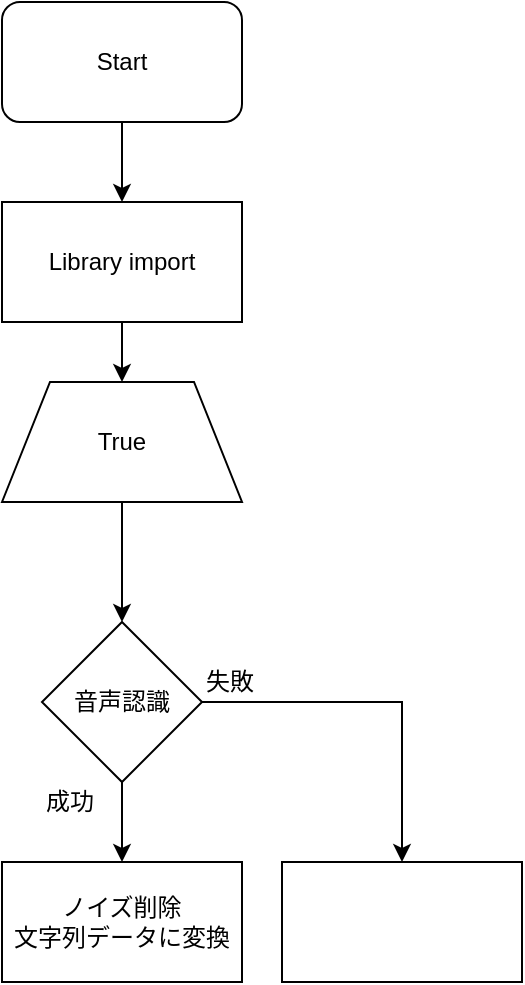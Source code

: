 <mxfile version="12.2.4"><diagram id="Cii_TYENhqds4oX6Rw3_"><mxGraphModel dx="1117" dy="608" grid="1" gridSize="10" guides="1" tooltips="1" connect="1" arrows="1" fold="1" page="1" pageScale="1" pageWidth="827" pageHeight="1169" math="0" shadow="0"><root><mxCell id="0"/><mxCell id="1" parent="0"/><mxCell id="26" value="" style="edgeStyle=orthogonalEdgeStyle;rounded=0;orthogonalLoop=1;jettySize=auto;html=1;" edge="1" parent="1" source="14" target="24"><mxGeometry relative="1" as="geometry"/></mxCell><mxCell id="34" style="edgeStyle=orthogonalEdgeStyle;rounded=0;orthogonalLoop=1;jettySize=auto;html=1;entryX=0.5;entryY=0;entryDx=0;entryDy=0;" edge="1" parent="1" source="14" target="23"><mxGeometry relative="1" as="geometry"/></mxCell><mxCell id="14" value="音声認識" style="rhombus;whiteSpace=wrap;html=1;" vertex="1" parent="1"><mxGeometry x="320" y="320" width="80" height="80" as="geometry"/></mxCell><mxCell id="21" value="" style="edgeStyle=orthogonalEdgeStyle;rounded=0;orthogonalLoop=1;jettySize=auto;html=1;" edge="1" parent="1" source="15" target="16"><mxGeometry relative="1" as="geometry"/></mxCell><mxCell id="15" value="Start" style="rounded=1;whiteSpace=wrap;html=1;" vertex="1" parent="1"><mxGeometry x="300" y="10" width="120" height="60" as="geometry"/></mxCell><mxCell id="38" value="" style="edgeStyle=orthogonalEdgeStyle;rounded=0;orthogonalLoop=1;jettySize=auto;html=1;" edge="1" parent="1" source="16" target="37"><mxGeometry relative="1" as="geometry"/></mxCell><mxCell id="16" value="Library import" style="rounded=0;whiteSpace=wrap;html=1;" vertex="1" parent="1"><mxGeometry x="300" y="110" width="120" height="60" as="geometry"/></mxCell><mxCell id="23" value="" style="rounded=0;whiteSpace=wrap;html=1;" vertex="1" parent="1"><mxGeometry x="440" y="440" width="120" height="60" as="geometry"/></mxCell><mxCell id="24" value="ノイズ削除&lt;br&gt;文字列データに変換" style="rounded=0;whiteSpace=wrap;html=1;" vertex="1" parent="1"><mxGeometry x="300" y="440" width="120" height="60" as="geometry"/></mxCell><mxCell id="35" value="成功" style="text;html=1;resizable=0;points=[];autosize=1;align=left;verticalAlign=top;spacingTop=-4;" vertex="1" parent="1"><mxGeometry x="320" y="400" width="40" height="10" as="geometry"/></mxCell><mxCell id="36" value="失敗" style="text;html=1;resizable=0;points=[];autosize=1;align=left;verticalAlign=top;spacingTop=-4;" vertex="1" parent="1"><mxGeometry x="400" y="340" width="40" height="10" as="geometry"/></mxCell><mxCell id="39" value="" style="edgeStyle=orthogonalEdgeStyle;rounded=0;orthogonalLoop=1;jettySize=auto;html=1;" edge="1" parent="1" source="37" target="14"><mxGeometry relative="1" as="geometry"/></mxCell><mxCell id="37" value="True" style="shape=trapezoid;perimeter=trapezoidPerimeter;whiteSpace=wrap;html=1;" vertex="1" parent="1"><mxGeometry x="300" y="200" width="120" height="60" as="geometry"/></mxCell></root></mxGraphModel></diagram></mxfile>